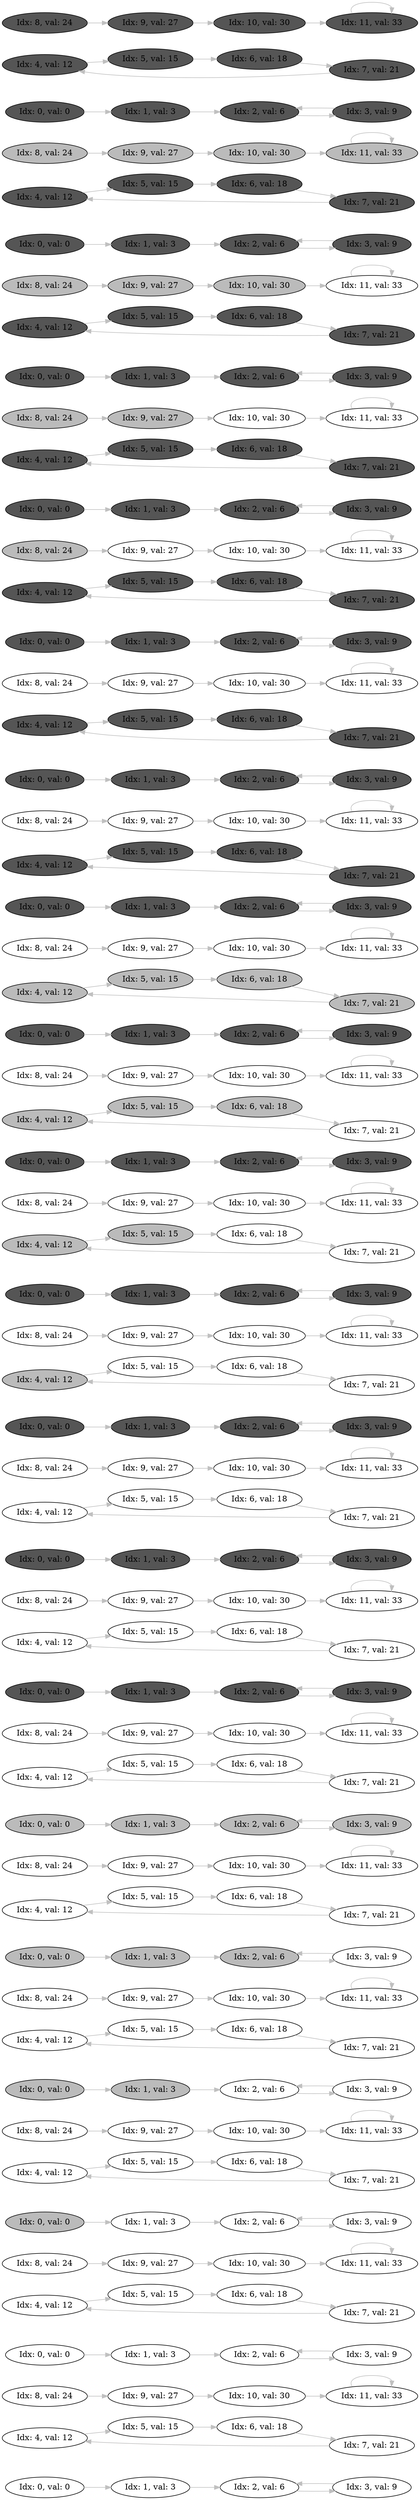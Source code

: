 digraph g
{ 
node [shape=none]
rankdir="LR"
node_0_0
[ shape = oval; label = "Idx: 0, val: 0" ];
node_0_0 -> node_1_0 [  color=gray ]
node_1_0
[ shape = oval; label = "Idx: 1, val: 3" ];
node_1_0 -> node_2_0 [  color=gray ]
node_2_0
[ shape = oval; label = "Idx: 2, val: 6" ];
node_2_0 -> node_3_0 [  color=gray ]
node_3_0
[ shape = oval; label = "Idx: 3, val: 9" ];
node_3_0 -> node_2_0 [  color=gray ]
node_4_0
[ shape = oval; label = "Idx: 4, val: 12" ];
node_4_0 -> node_5_0 [  color=gray ]
node_5_0
[ shape = oval; label = "Idx: 5, val: 15" ];
node_5_0 -> node_6_0 [  color=gray ]
node_6_0
[ shape = oval; label = "Idx: 6, val: 18" ];
node_6_0 -> node_7_0 [  color=gray ]
node_7_0
[ shape = oval; label = "Idx: 7, val: 21" ];
node_7_0 -> node_4_0 [  color=gray ]
node_8_0
[ shape = oval; label = "Idx: 8, val: 24" ];
node_8_0 -> node_9_0 [  color=gray ]
node_9_0
[ shape = oval; label = "Idx: 9, val: 27" ];
node_9_0 -> node_10_0 [  color=gray ]
node_10_0
[ shape = oval; label = "Idx: 10, val: 30" ];
node_10_0 -> node_11_0 [  color=gray ]
node_11_0
[ shape = oval; label = "Idx: 11, val: 33" ];
node_11_0 -> node_11_0 [  color=gray ]
node_0_1
[ shape = oval; label = "Idx: 0, val: 0" ];
node_0_1 -> node_1_1 [  color=gray ]
node_1_1
[ shape = oval; label = "Idx: 1, val: 3" ];
node_1_1 -> node_2_1 [  color=gray ]
node_2_1
[ shape = oval; label = "Idx: 2, val: 6" ];
node_2_1 -> node_3_1 [  color=gray ]
node_3_1
[ shape = oval; label = "Idx: 3, val: 9" ];
node_3_1 -> node_2_1 [  color=gray ]
node_4_1
[ shape = oval; label = "Idx: 4, val: 12" ];
node_4_1 -> node_5_1 [  color=gray ]
node_5_1
[ shape = oval; label = "Idx: 5, val: 15" ];
node_5_1 -> node_6_1 [  color=gray ]
node_6_1
[ shape = oval; label = "Idx: 6, val: 18" ];
node_6_1 -> node_7_1 [  color=gray ]
node_7_1
[ shape = oval; label = "Idx: 7, val: 21" ];
node_7_1 -> node_4_1 [  color=gray ]
node_8_1
[ shape = oval; label = "Idx: 8, val: 24" ];
node_8_1 -> node_9_1 [  color=gray ]
node_9_1
[ shape = oval; label = "Idx: 9, val: 27" ];
node_9_1 -> node_10_1 [  color=gray ]
node_10_1
[ shape = oval; label = "Idx: 10, val: 30" ];
node_10_1 -> node_11_1 [  color=gray ]
node_11_1
[ shape = oval; label = "Idx: 11, val: 33" ];
node_11_1 -> node_11_1 [  color=gray ]
node_0_2
[ shape = oval; fillcolor = "#bbbbbb"; style=filled; label = "Idx: 0, val: 0" ];
node_0_2 -> node_1_2 [  color=gray ]
node_1_2
[ shape = oval; label = "Idx: 1, val: 3" ];
node_1_2 -> node_2_2 [  color=gray ]
node_2_2
[ shape = oval; label = "Idx: 2, val: 6" ];
node_2_2 -> node_3_2 [  color=gray ]
node_3_2
[ shape = oval; label = "Idx: 3, val: 9" ];
node_3_2 -> node_2_2 [  color=gray ]
node_4_2
[ shape = oval; label = "Idx: 4, val: 12" ];
node_4_2 -> node_5_2 [  color=gray ]
node_5_2
[ shape = oval; label = "Idx: 5, val: 15" ];
node_5_2 -> node_6_2 [  color=gray ]
node_6_2
[ shape = oval; label = "Idx: 6, val: 18" ];
node_6_2 -> node_7_2 [  color=gray ]
node_7_2
[ shape = oval; label = "Idx: 7, val: 21" ];
node_7_2 -> node_4_2 [  color=gray ]
node_8_2
[ shape = oval; label = "Idx: 8, val: 24" ];
node_8_2 -> node_9_2 [  color=gray ]
node_9_2
[ shape = oval; label = "Idx: 9, val: 27" ];
node_9_2 -> node_10_2 [  color=gray ]
node_10_2
[ shape = oval; label = "Idx: 10, val: 30" ];
node_10_2 -> node_11_2 [  color=gray ]
node_11_2
[ shape = oval; label = "Idx: 11, val: 33" ];
node_11_2 -> node_11_2 [  color=gray ]
node_0_3
[ shape = oval; fillcolor = "#bbbbbb"; style=filled; label = "Idx: 0, val: 0" ];
node_0_3 -> node_1_3 [  color=gray ]
node_1_3
[ shape = oval; fillcolor = "#bbbbbb"; style=filled; label = "Idx: 1, val: 3" ];
node_1_3 -> node_2_3 [  color=gray ]
node_2_3
[ shape = oval; label = "Idx: 2, val: 6" ];
node_2_3 -> node_3_3 [  color=gray ]
node_3_3
[ shape = oval; label = "Idx: 3, val: 9" ];
node_3_3 -> node_2_3 [  color=gray ]
node_4_3
[ shape = oval; label = "Idx: 4, val: 12" ];
node_4_3 -> node_5_3 [  color=gray ]
node_5_3
[ shape = oval; label = "Idx: 5, val: 15" ];
node_5_3 -> node_6_3 [  color=gray ]
node_6_3
[ shape = oval; label = "Idx: 6, val: 18" ];
node_6_3 -> node_7_3 [  color=gray ]
node_7_3
[ shape = oval; label = "Idx: 7, val: 21" ];
node_7_3 -> node_4_3 [  color=gray ]
node_8_3
[ shape = oval; label = "Idx: 8, val: 24" ];
node_8_3 -> node_9_3 [  color=gray ]
node_9_3
[ shape = oval; label = "Idx: 9, val: 27" ];
node_9_3 -> node_10_3 [  color=gray ]
node_10_3
[ shape = oval; label = "Idx: 10, val: 30" ];
node_10_3 -> node_11_3 [  color=gray ]
node_11_3
[ shape = oval; label = "Idx: 11, val: 33" ];
node_11_3 -> node_11_3 [  color=gray ]
node_0_4
[ shape = oval; fillcolor = "#bbbbbb"; style=filled; label = "Idx: 0, val: 0" ];
node_0_4 -> node_1_4 [  color=gray ]
node_1_4
[ shape = oval; fillcolor = "#bbbbbb"; style=filled; label = "Idx: 1, val: 3" ];
node_1_4 -> node_2_4 [  color=gray ]
node_2_4
[ shape = oval; fillcolor = "#bbbbbb"; style=filled; label = "Idx: 2, val: 6" ];
node_2_4 -> node_3_4 [  color=gray ]
node_3_4
[ shape = oval; label = "Idx: 3, val: 9" ];
node_3_4 -> node_2_4 [  color=gray ]
node_4_4
[ shape = oval; label = "Idx: 4, val: 12" ];
node_4_4 -> node_5_4 [  color=gray ]
node_5_4
[ shape = oval; label = "Idx: 5, val: 15" ];
node_5_4 -> node_6_4 [  color=gray ]
node_6_4
[ shape = oval; label = "Idx: 6, val: 18" ];
node_6_4 -> node_7_4 [  color=gray ]
node_7_4
[ shape = oval; label = "Idx: 7, val: 21" ];
node_7_4 -> node_4_4 [  color=gray ]
node_8_4
[ shape = oval; label = "Idx: 8, val: 24" ];
node_8_4 -> node_9_4 [  color=gray ]
node_9_4
[ shape = oval; label = "Idx: 9, val: 27" ];
node_9_4 -> node_10_4 [  color=gray ]
node_10_4
[ shape = oval; label = "Idx: 10, val: 30" ];
node_10_4 -> node_11_4 [  color=gray ]
node_11_4
[ shape = oval; label = "Idx: 11, val: 33" ];
node_11_4 -> node_11_4 [  color=gray ]
node_0_5
[ shape = oval; fillcolor = "#bbbbbb"; style=filled; label = "Idx: 0, val: 0" ];
node_0_5 -> node_1_5 [  color=gray ]
node_1_5
[ shape = oval; fillcolor = "#bbbbbb"; style=filled; label = "Idx: 1, val: 3" ];
node_1_5 -> node_2_5 [  color=gray ]
node_2_5
[ shape = oval; fillcolor = "#bbbbbb"; style=filled; label = "Idx: 2, val: 6" ];
node_2_5 -> node_3_5 [  color=gray ]
node_3_5
[ shape = oval; fillcolor = "#bbbbbb"; style=filled; label = "Idx: 3, val: 9" ];
node_3_5 -> node_2_5 [  color=gray ]
node_4_5
[ shape = oval; label = "Idx: 4, val: 12" ];
node_4_5 -> node_5_5 [  color=gray ]
node_5_5
[ shape = oval; label = "Idx: 5, val: 15" ];
node_5_5 -> node_6_5 [  color=gray ]
node_6_5
[ shape = oval; label = "Idx: 6, val: 18" ];
node_6_5 -> node_7_5 [  color=gray ]
node_7_5
[ shape = oval; label = "Idx: 7, val: 21" ];
node_7_5 -> node_4_5 [  color=gray ]
node_8_5
[ shape = oval; label = "Idx: 8, val: 24" ];
node_8_5 -> node_9_5 [  color=gray ]
node_9_5
[ shape = oval; label = "Idx: 9, val: 27" ];
node_9_5 -> node_10_5 [  color=gray ]
node_10_5
[ shape = oval; label = "Idx: 10, val: 30" ];
node_10_5 -> node_11_5 [  color=gray ]
node_11_5
[ shape = oval; label = "Idx: 11, val: 33" ];
node_11_5 -> node_11_5 [  color=gray ]
node_0_6
[ shape = oval; fillcolor = "#555555"; style=filled; label = "Idx: 0, val: 0" ];
node_0_6 -> node_1_6 [  color=gray ]
node_1_6
[ shape = oval; fillcolor = "#555555"; style=filled; label = "Idx: 1, val: 3" ];
node_1_6 -> node_2_6 [  color=gray ]
node_2_6
[ shape = oval; fillcolor = "#555555"; style=filled; label = "Idx: 2, val: 6" ];
node_2_6 -> node_3_6 [  color=gray ]
node_3_6
[ shape = oval; fillcolor = "#555555"; style=filled; label = "Idx: 3, val: 9" ];
node_3_6 -> node_2_6 [  color=gray ]
node_4_6
[ shape = oval; label = "Idx: 4, val: 12" ];
node_4_6 -> node_5_6 [  color=gray ]
node_5_6
[ shape = oval; label = "Idx: 5, val: 15" ];
node_5_6 -> node_6_6 [  color=gray ]
node_6_6
[ shape = oval; label = "Idx: 6, val: 18" ];
node_6_6 -> node_7_6 [  color=gray ]
node_7_6
[ shape = oval; label = "Idx: 7, val: 21" ];
node_7_6 -> node_4_6 [  color=gray ]
node_8_6
[ shape = oval; label = "Idx: 8, val: 24" ];
node_8_6 -> node_9_6 [  color=gray ]
node_9_6
[ shape = oval; label = "Idx: 9, val: 27" ];
node_9_6 -> node_10_6 [  color=gray ]
node_10_6
[ shape = oval; label = "Idx: 10, val: 30" ];
node_10_6 -> node_11_6 [  color=gray ]
node_11_6
[ shape = oval; label = "Idx: 11, val: 33" ];
node_11_6 -> node_11_6 [  color=gray ]
node_0_7
[ shape = oval; fillcolor = "#555555"; style=filled; label = "Idx: 0, val: 0" ];
node_0_7 -> node_1_7 [  color=gray ]
node_1_7
[ shape = oval; fillcolor = "#555555"; style=filled; label = "Idx: 1, val: 3" ];
node_1_7 -> node_2_7 [  color=gray ]
node_2_7
[ shape = oval; fillcolor = "#555555"; style=filled; label = "Idx: 2, val: 6" ];
node_2_7 -> node_3_7 [  color=gray ]
node_3_7
[ shape = oval; fillcolor = "#555555"; style=filled; label = "Idx: 3, val: 9" ];
node_3_7 -> node_2_7 [  color=gray ]
node_4_7
[ shape = oval; label = "Idx: 4, val: 12" ];
node_4_7 -> node_5_7 [  color=gray ]
node_5_7
[ shape = oval; label = "Idx: 5, val: 15" ];
node_5_7 -> node_6_7 [  color=gray ]
node_6_7
[ shape = oval; label = "Idx: 6, val: 18" ];
node_6_7 -> node_7_7 [  color=gray ]
node_7_7
[ shape = oval; label = "Idx: 7, val: 21" ];
node_7_7 -> node_4_7 [  color=gray ]
node_8_7
[ shape = oval; label = "Idx: 8, val: 24" ];
node_8_7 -> node_9_7 [  color=gray ]
node_9_7
[ shape = oval; label = "Idx: 9, val: 27" ];
node_9_7 -> node_10_7 [  color=gray ]
node_10_7
[ shape = oval; label = "Idx: 10, val: 30" ];
node_10_7 -> node_11_7 [  color=gray ]
node_11_7
[ shape = oval; label = "Idx: 11, val: 33" ];
node_11_7 -> node_11_7 [  color=gray ]
node_0_8
[ shape = oval; fillcolor = "#555555"; style=filled; label = "Idx: 0, val: 0" ];
node_0_8 -> node_1_8 [  color=gray ]
node_1_8
[ shape = oval; fillcolor = "#555555"; style=filled; label = "Idx: 1, val: 3" ];
node_1_8 -> node_2_8 [  color=gray ]
node_2_8
[ shape = oval; fillcolor = "#555555"; style=filled; label = "Idx: 2, val: 6" ];
node_2_8 -> node_3_8 [  color=gray ]
node_3_8
[ shape = oval; fillcolor = "#555555"; style=filled; label = "Idx: 3, val: 9" ];
node_3_8 -> node_2_8 [  color=gray ]
node_4_8
[ shape = oval; fillcolor = "#bbbbbb"; style=filled; label = "Idx: 4, val: 12" ];
node_4_8 -> node_5_8 [  color=gray ]
node_5_8
[ shape = oval; label = "Idx: 5, val: 15" ];
node_5_8 -> node_6_8 [  color=gray ]
node_6_8
[ shape = oval; label = "Idx: 6, val: 18" ];
node_6_8 -> node_7_8 [  color=gray ]
node_7_8
[ shape = oval; label = "Idx: 7, val: 21" ];
node_7_8 -> node_4_8 [  color=gray ]
node_8_8
[ shape = oval; label = "Idx: 8, val: 24" ];
node_8_8 -> node_9_8 [  color=gray ]
node_9_8
[ shape = oval; label = "Idx: 9, val: 27" ];
node_9_8 -> node_10_8 [  color=gray ]
node_10_8
[ shape = oval; label = "Idx: 10, val: 30" ];
node_10_8 -> node_11_8 [  color=gray ]
node_11_8
[ shape = oval; label = "Idx: 11, val: 33" ];
node_11_8 -> node_11_8 [  color=gray ]
node_0_9
[ shape = oval; fillcolor = "#555555"; style=filled; label = "Idx: 0, val: 0" ];
node_0_9 -> node_1_9 [  color=gray ]
node_1_9
[ shape = oval; fillcolor = "#555555"; style=filled; label = "Idx: 1, val: 3" ];
node_1_9 -> node_2_9 [  color=gray ]
node_2_9
[ shape = oval; fillcolor = "#555555"; style=filled; label = "Idx: 2, val: 6" ];
node_2_9 -> node_3_9 [  color=gray ]
node_3_9
[ shape = oval; fillcolor = "#555555"; style=filled; label = "Idx: 3, val: 9" ];
node_3_9 -> node_2_9 [  color=gray ]
node_4_9
[ shape = oval; fillcolor = "#bbbbbb"; style=filled; label = "Idx: 4, val: 12" ];
node_4_9 -> node_5_9 [  color=gray ]
node_5_9
[ shape = oval; fillcolor = "#bbbbbb"; style=filled; label = "Idx: 5, val: 15" ];
node_5_9 -> node_6_9 [  color=gray ]
node_6_9
[ shape = oval; label = "Idx: 6, val: 18" ];
node_6_9 -> node_7_9 [  color=gray ]
node_7_9
[ shape = oval; label = "Idx: 7, val: 21" ];
node_7_9 -> node_4_9 [  color=gray ]
node_8_9
[ shape = oval; label = "Idx: 8, val: 24" ];
node_8_9 -> node_9_9 [  color=gray ]
node_9_9
[ shape = oval; label = "Idx: 9, val: 27" ];
node_9_9 -> node_10_9 [  color=gray ]
node_10_9
[ shape = oval; label = "Idx: 10, val: 30" ];
node_10_9 -> node_11_9 [  color=gray ]
node_11_9
[ shape = oval; label = "Idx: 11, val: 33" ];
node_11_9 -> node_11_9 [  color=gray ]
node_0_10
[ shape = oval; fillcolor = "#555555"; style=filled; label = "Idx: 0, val: 0" ];
node_0_10 -> node_1_10 [  color=gray ]
node_1_10
[ shape = oval; fillcolor = "#555555"; style=filled; label = "Idx: 1, val: 3" ];
node_1_10 -> node_2_10 [  color=gray ]
node_2_10
[ shape = oval; fillcolor = "#555555"; style=filled; label = "Idx: 2, val: 6" ];
node_2_10 -> node_3_10 [  color=gray ]
node_3_10
[ shape = oval; fillcolor = "#555555"; style=filled; label = "Idx: 3, val: 9" ];
node_3_10 -> node_2_10 [  color=gray ]
node_4_10
[ shape = oval; fillcolor = "#bbbbbb"; style=filled; label = "Idx: 4, val: 12" ];
node_4_10 -> node_5_10 [  color=gray ]
node_5_10
[ shape = oval; fillcolor = "#bbbbbb"; style=filled; label = "Idx: 5, val: 15" ];
node_5_10 -> node_6_10 [  color=gray ]
node_6_10
[ shape = oval; fillcolor = "#bbbbbb"; style=filled; label = "Idx: 6, val: 18" ];
node_6_10 -> node_7_10 [  color=gray ]
node_7_10
[ shape = oval; label = "Idx: 7, val: 21" ];
node_7_10 -> node_4_10 [  color=gray ]
node_8_10
[ shape = oval; label = "Idx: 8, val: 24" ];
node_8_10 -> node_9_10 [  color=gray ]
node_9_10
[ shape = oval; label = "Idx: 9, val: 27" ];
node_9_10 -> node_10_10 [  color=gray ]
node_10_10
[ shape = oval; label = "Idx: 10, val: 30" ];
node_10_10 -> node_11_10 [  color=gray ]
node_11_10
[ shape = oval; label = "Idx: 11, val: 33" ];
node_11_10 -> node_11_10 [  color=gray ]
node_0_11
[ shape = oval; fillcolor = "#555555"; style=filled; label = "Idx: 0, val: 0" ];
node_0_11 -> node_1_11 [  color=gray ]
node_1_11
[ shape = oval; fillcolor = "#555555"; style=filled; label = "Idx: 1, val: 3" ];
node_1_11 -> node_2_11 [  color=gray ]
node_2_11
[ shape = oval; fillcolor = "#555555"; style=filled; label = "Idx: 2, val: 6" ];
node_2_11 -> node_3_11 [  color=gray ]
node_3_11
[ shape = oval; fillcolor = "#555555"; style=filled; label = "Idx: 3, val: 9" ];
node_3_11 -> node_2_11 [  color=gray ]
node_4_11
[ shape = oval; fillcolor = "#bbbbbb"; style=filled; label = "Idx: 4, val: 12" ];
node_4_11 -> node_5_11 [  color=gray ]
node_5_11
[ shape = oval; fillcolor = "#bbbbbb"; style=filled; label = "Idx: 5, val: 15" ];
node_5_11 -> node_6_11 [  color=gray ]
node_6_11
[ shape = oval; fillcolor = "#bbbbbb"; style=filled; label = "Idx: 6, val: 18" ];
node_6_11 -> node_7_11 [  color=gray ]
node_7_11
[ shape = oval; fillcolor = "#bbbbbb"; style=filled; label = "Idx: 7, val: 21" ];
node_7_11 -> node_4_11 [  color=gray ]
node_8_11
[ shape = oval; label = "Idx: 8, val: 24" ];
node_8_11 -> node_9_11 [  color=gray ]
node_9_11
[ shape = oval; label = "Idx: 9, val: 27" ];
node_9_11 -> node_10_11 [  color=gray ]
node_10_11
[ shape = oval; label = "Idx: 10, val: 30" ];
node_10_11 -> node_11_11 [  color=gray ]
node_11_11
[ shape = oval; label = "Idx: 11, val: 33" ];
node_11_11 -> node_11_11 [  color=gray ]
node_0_12
[ shape = oval; fillcolor = "#555555"; style=filled; label = "Idx: 0, val: 0" ];
node_0_12 -> node_1_12 [  color=gray ]
node_1_12
[ shape = oval; fillcolor = "#555555"; style=filled; label = "Idx: 1, val: 3" ];
node_1_12 -> node_2_12 [  color=gray ]
node_2_12
[ shape = oval; fillcolor = "#555555"; style=filled; label = "Idx: 2, val: 6" ];
node_2_12 -> node_3_12 [  color=gray ]
node_3_12
[ shape = oval; fillcolor = "#555555"; style=filled; label = "Idx: 3, val: 9" ];
node_3_12 -> node_2_12 [  color=gray ]
node_4_12
[ shape = oval; fillcolor = "#555555"; style=filled; label = "Idx: 4, val: 12" ];
node_4_12 -> node_5_12 [  color=gray ]
node_5_12
[ shape = oval; fillcolor = "#555555"; style=filled; label = "Idx: 5, val: 15" ];
node_5_12 -> node_6_12 [  color=gray ]
node_6_12
[ shape = oval; fillcolor = "#555555"; style=filled; label = "Idx: 6, val: 18" ];
node_6_12 -> node_7_12 [  color=gray ]
node_7_12
[ shape = oval; fillcolor = "#555555"; style=filled; label = "Idx: 7, val: 21" ];
node_7_12 -> node_4_12 [  color=gray ]
node_8_12
[ shape = oval; label = "Idx: 8, val: 24" ];
node_8_12 -> node_9_12 [  color=gray ]
node_9_12
[ shape = oval; label = "Idx: 9, val: 27" ];
node_9_12 -> node_10_12 [  color=gray ]
node_10_12
[ shape = oval; label = "Idx: 10, val: 30" ];
node_10_12 -> node_11_12 [  color=gray ]
node_11_12
[ shape = oval; label = "Idx: 11, val: 33" ];
node_11_12 -> node_11_12 [  color=gray ]
node_0_13
[ shape = oval; fillcolor = "#555555"; style=filled; label = "Idx: 0, val: 0" ];
node_0_13 -> node_1_13 [  color=gray ]
node_1_13
[ shape = oval; fillcolor = "#555555"; style=filled; label = "Idx: 1, val: 3" ];
node_1_13 -> node_2_13 [  color=gray ]
node_2_13
[ shape = oval; fillcolor = "#555555"; style=filled; label = "Idx: 2, val: 6" ];
node_2_13 -> node_3_13 [  color=gray ]
node_3_13
[ shape = oval; fillcolor = "#555555"; style=filled; label = "Idx: 3, val: 9" ];
node_3_13 -> node_2_13 [  color=gray ]
node_4_13
[ shape = oval; fillcolor = "#555555"; style=filled; label = "Idx: 4, val: 12" ];
node_4_13 -> node_5_13 [  color=gray ]
node_5_13
[ shape = oval; fillcolor = "#555555"; style=filled; label = "Idx: 5, val: 15" ];
node_5_13 -> node_6_13 [  color=gray ]
node_6_13
[ shape = oval; fillcolor = "#555555"; style=filled; label = "Idx: 6, val: 18" ];
node_6_13 -> node_7_13 [  color=gray ]
node_7_13
[ shape = oval; fillcolor = "#555555"; style=filled; label = "Idx: 7, val: 21" ];
node_7_13 -> node_4_13 [  color=gray ]
node_8_13
[ shape = oval; label = "Idx: 8, val: 24" ];
node_8_13 -> node_9_13 [  color=gray ]
node_9_13
[ shape = oval; label = "Idx: 9, val: 27" ];
node_9_13 -> node_10_13 [  color=gray ]
node_10_13
[ shape = oval; label = "Idx: 10, val: 30" ];
node_10_13 -> node_11_13 [  color=gray ]
node_11_13
[ shape = oval; label = "Idx: 11, val: 33" ];
node_11_13 -> node_11_13 [  color=gray ]
node_0_14
[ shape = oval; fillcolor = "#555555"; style=filled; label = "Idx: 0, val: 0" ];
node_0_14 -> node_1_14 [  color=gray ]
node_1_14
[ shape = oval; fillcolor = "#555555"; style=filled; label = "Idx: 1, val: 3" ];
node_1_14 -> node_2_14 [  color=gray ]
node_2_14
[ shape = oval; fillcolor = "#555555"; style=filled; label = "Idx: 2, val: 6" ];
node_2_14 -> node_3_14 [  color=gray ]
node_3_14
[ shape = oval; fillcolor = "#555555"; style=filled; label = "Idx: 3, val: 9" ];
node_3_14 -> node_2_14 [  color=gray ]
node_4_14
[ shape = oval; fillcolor = "#555555"; style=filled; label = "Idx: 4, val: 12" ];
node_4_14 -> node_5_14 [  color=gray ]
node_5_14
[ shape = oval; fillcolor = "#555555"; style=filled; label = "Idx: 5, val: 15" ];
node_5_14 -> node_6_14 [  color=gray ]
node_6_14
[ shape = oval; fillcolor = "#555555"; style=filled; label = "Idx: 6, val: 18" ];
node_6_14 -> node_7_14 [  color=gray ]
node_7_14
[ shape = oval; fillcolor = "#555555"; style=filled; label = "Idx: 7, val: 21" ];
node_7_14 -> node_4_14 [  color=gray ]
node_8_14
[ shape = oval; fillcolor = "#bbbbbb"; style=filled; label = "Idx: 8, val: 24" ];
node_8_14 -> node_9_14 [  color=gray ]
node_9_14
[ shape = oval; label = "Idx: 9, val: 27" ];
node_9_14 -> node_10_14 [  color=gray ]
node_10_14
[ shape = oval; label = "Idx: 10, val: 30" ];
node_10_14 -> node_11_14 [  color=gray ]
node_11_14
[ shape = oval; label = "Idx: 11, val: 33" ];
node_11_14 -> node_11_14 [  color=gray ]
node_0_15
[ shape = oval; fillcolor = "#555555"; style=filled; label = "Idx: 0, val: 0" ];
node_0_15 -> node_1_15 [  color=gray ]
node_1_15
[ shape = oval; fillcolor = "#555555"; style=filled; label = "Idx: 1, val: 3" ];
node_1_15 -> node_2_15 [  color=gray ]
node_2_15
[ shape = oval; fillcolor = "#555555"; style=filled; label = "Idx: 2, val: 6" ];
node_2_15 -> node_3_15 [  color=gray ]
node_3_15
[ shape = oval; fillcolor = "#555555"; style=filled; label = "Idx: 3, val: 9" ];
node_3_15 -> node_2_15 [  color=gray ]
node_4_15
[ shape = oval; fillcolor = "#555555"; style=filled; label = "Idx: 4, val: 12" ];
node_4_15 -> node_5_15 [  color=gray ]
node_5_15
[ shape = oval; fillcolor = "#555555"; style=filled; label = "Idx: 5, val: 15" ];
node_5_15 -> node_6_15 [  color=gray ]
node_6_15
[ shape = oval; fillcolor = "#555555"; style=filled; label = "Idx: 6, val: 18" ];
node_6_15 -> node_7_15 [  color=gray ]
node_7_15
[ shape = oval; fillcolor = "#555555"; style=filled; label = "Idx: 7, val: 21" ];
node_7_15 -> node_4_15 [  color=gray ]
node_8_15
[ shape = oval; fillcolor = "#bbbbbb"; style=filled; label = "Idx: 8, val: 24" ];
node_8_15 -> node_9_15 [  color=gray ]
node_9_15
[ shape = oval; fillcolor = "#bbbbbb"; style=filled; label = "Idx: 9, val: 27" ];
node_9_15 -> node_10_15 [  color=gray ]
node_10_15
[ shape = oval; label = "Idx: 10, val: 30" ];
node_10_15 -> node_11_15 [  color=gray ]
node_11_15
[ shape = oval; label = "Idx: 11, val: 33" ];
node_11_15 -> node_11_15 [  color=gray ]
node_0_16
[ shape = oval; fillcolor = "#555555"; style=filled; label = "Idx: 0, val: 0" ];
node_0_16 -> node_1_16 [  color=gray ]
node_1_16
[ shape = oval; fillcolor = "#555555"; style=filled; label = "Idx: 1, val: 3" ];
node_1_16 -> node_2_16 [  color=gray ]
node_2_16
[ shape = oval; fillcolor = "#555555"; style=filled; label = "Idx: 2, val: 6" ];
node_2_16 -> node_3_16 [  color=gray ]
node_3_16
[ shape = oval; fillcolor = "#555555"; style=filled; label = "Idx: 3, val: 9" ];
node_3_16 -> node_2_16 [  color=gray ]
node_4_16
[ shape = oval; fillcolor = "#555555"; style=filled; label = "Idx: 4, val: 12" ];
node_4_16 -> node_5_16 [  color=gray ]
node_5_16
[ shape = oval; fillcolor = "#555555"; style=filled; label = "Idx: 5, val: 15" ];
node_5_16 -> node_6_16 [  color=gray ]
node_6_16
[ shape = oval; fillcolor = "#555555"; style=filled; label = "Idx: 6, val: 18" ];
node_6_16 -> node_7_16 [  color=gray ]
node_7_16
[ shape = oval; fillcolor = "#555555"; style=filled; label = "Idx: 7, val: 21" ];
node_7_16 -> node_4_16 [  color=gray ]
node_8_16
[ shape = oval; fillcolor = "#bbbbbb"; style=filled; label = "Idx: 8, val: 24" ];
node_8_16 -> node_9_16 [  color=gray ]
node_9_16
[ shape = oval; fillcolor = "#bbbbbb"; style=filled; label = "Idx: 9, val: 27" ];
node_9_16 -> node_10_16 [  color=gray ]
node_10_16
[ shape = oval; fillcolor = "#bbbbbb"; style=filled; label = "Idx: 10, val: 30" ];
node_10_16 -> node_11_16 [  color=gray ]
node_11_16
[ shape = oval; label = "Idx: 11, val: 33" ];
node_11_16 -> node_11_16 [  color=gray ]
node_0_17
[ shape = oval; fillcolor = "#555555"; style=filled; label = "Idx: 0, val: 0" ];
node_0_17 -> node_1_17 [  color=gray ]
node_1_17
[ shape = oval; fillcolor = "#555555"; style=filled; label = "Idx: 1, val: 3" ];
node_1_17 -> node_2_17 [  color=gray ]
node_2_17
[ shape = oval; fillcolor = "#555555"; style=filled; label = "Idx: 2, val: 6" ];
node_2_17 -> node_3_17 [  color=gray ]
node_3_17
[ shape = oval; fillcolor = "#555555"; style=filled; label = "Idx: 3, val: 9" ];
node_3_17 -> node_2_17 [  color=gray ]
node_4_17
[ shape = oval; fillcolor = "#555555"; style=filled; label = "Idx: 4, val: 12" ];
node_4_17 -> node_5_17 [  color=gray ]
node_5_17
[ shape = oval; fillcolor = "#555555"; style=filled; label = "Idx: 5, val: 15" ];
node_5_17 -> node_6_17 [  color=gray ]
node_6_17
[ shape = oval; fillcolor = "#555555"; style=filled; label = "Idx: 6, val: 18" ];
node_6_17 -> node_7_17 [  color=gray ]
node_7_17
[ shape = oval; fillcolor = "#555555"; style=filled; label = "Idx: 7, val: 21" ];
node_7_17 -> node_4_17 [  color=gray ]
node_8_17
[ shape = oval; fillcolor = "#bbbbbb"; style=filled; label = "Idx: 8, val: 24" ];
node_8_17 -> node_9_17 [  color=gray ]
node_9_17
[ shape = oval; fillcolor = "#bbbbbb"; style=filled; label = "Idx: 9, val: 27" ];
node_9_17 -> node_10_17 [  color=gray ]
node_10_17
[ shape = oval; fillcolor = "#bbbbbb"; style=filled; label = "Idx: 10, val: 30" ];
node_10_17 -> node_11_17 [  color=gray ]
node_11_17
[ shape = oval; fillcolor = "#bbbbbb"; style=filled; label = "Idx: 11, val: 33" ];
node_11_17 -> node_11_17 [  color=gray ]
node_0_18
[ shape = oval; fillcolor = "#555555"; style=filled; label = "Idx: 0, val: 0" ];
node_0_18 -> node_1_18 [  color=gray ]
node_1_18
[ shape = oval; fillcolor = "#555555"; style=filled; label = "Idx: 1, val: 3" ];
node_1_18 -> node_2_18 [  color=gray ]
node_2_18
[ shape = oval; fillcolor = "#555555"; style=filled; label = "Idx: 2, val: 6" ];
node_2_18 -> node_3_18 [  color=gray ]
node_3_18
[ shape = oval; fillcolor = "#555555"; style=filled; label = "Idx: 3, val: 9" ];
node_3_18 -> node_2_18 [  color=gray ]
node_4_18
[ shape = oval; fillcolor = "#555555"; style=filled; label = "Idx: 4, val: 12" ];
node_4_18 -> node_5_18 [  color=gray ]
node_5_18
[ shape = oval; fillcolor = "#555555"; style=filled; label = "Idx: 5, val: 15" ];
node_5_18 -> node_6_18 [  color=gray ]
node_6_18
[ shape = oval; fillcolor = "#555555"; style=filled; label = "Idx: 6, val: 18" ];
node_6_18 -> node_7_18 [  color=gray ]
node_7_18
[ shape = oval; fillcolor = "#555555"; style=filled; label = "Idx: 7, val: 21" ];
node_7_18 -> node_4_18 [  color=gray ]
node_8_18
[ shape = oval; fillcolor = "#555555"; style=filled; label = "Idx: 8, val: 24" ];
node_8_18 -> node_9_18 [  color=gray ]
node_9_18
[ shape = oval; fillcolor = "#555555"; style=filled; label = "Idx: 9, val: 27" ];
node_9_18 -> node_10_18 [  color=gray ]
node_10_18
[ shape = oval; fillcolor = "#555555"; style=filled; label = "Idx: 10, val: 30" ];
node_10_18 -> node_11_18 [  color=gray ]
node_11_18
[ shape = oval; fillcolor = "#555555"; style=filled; label = "Idx: 11, val: 33" ];
node_11_18 -> node_11_18 [  color=gray ]
}
